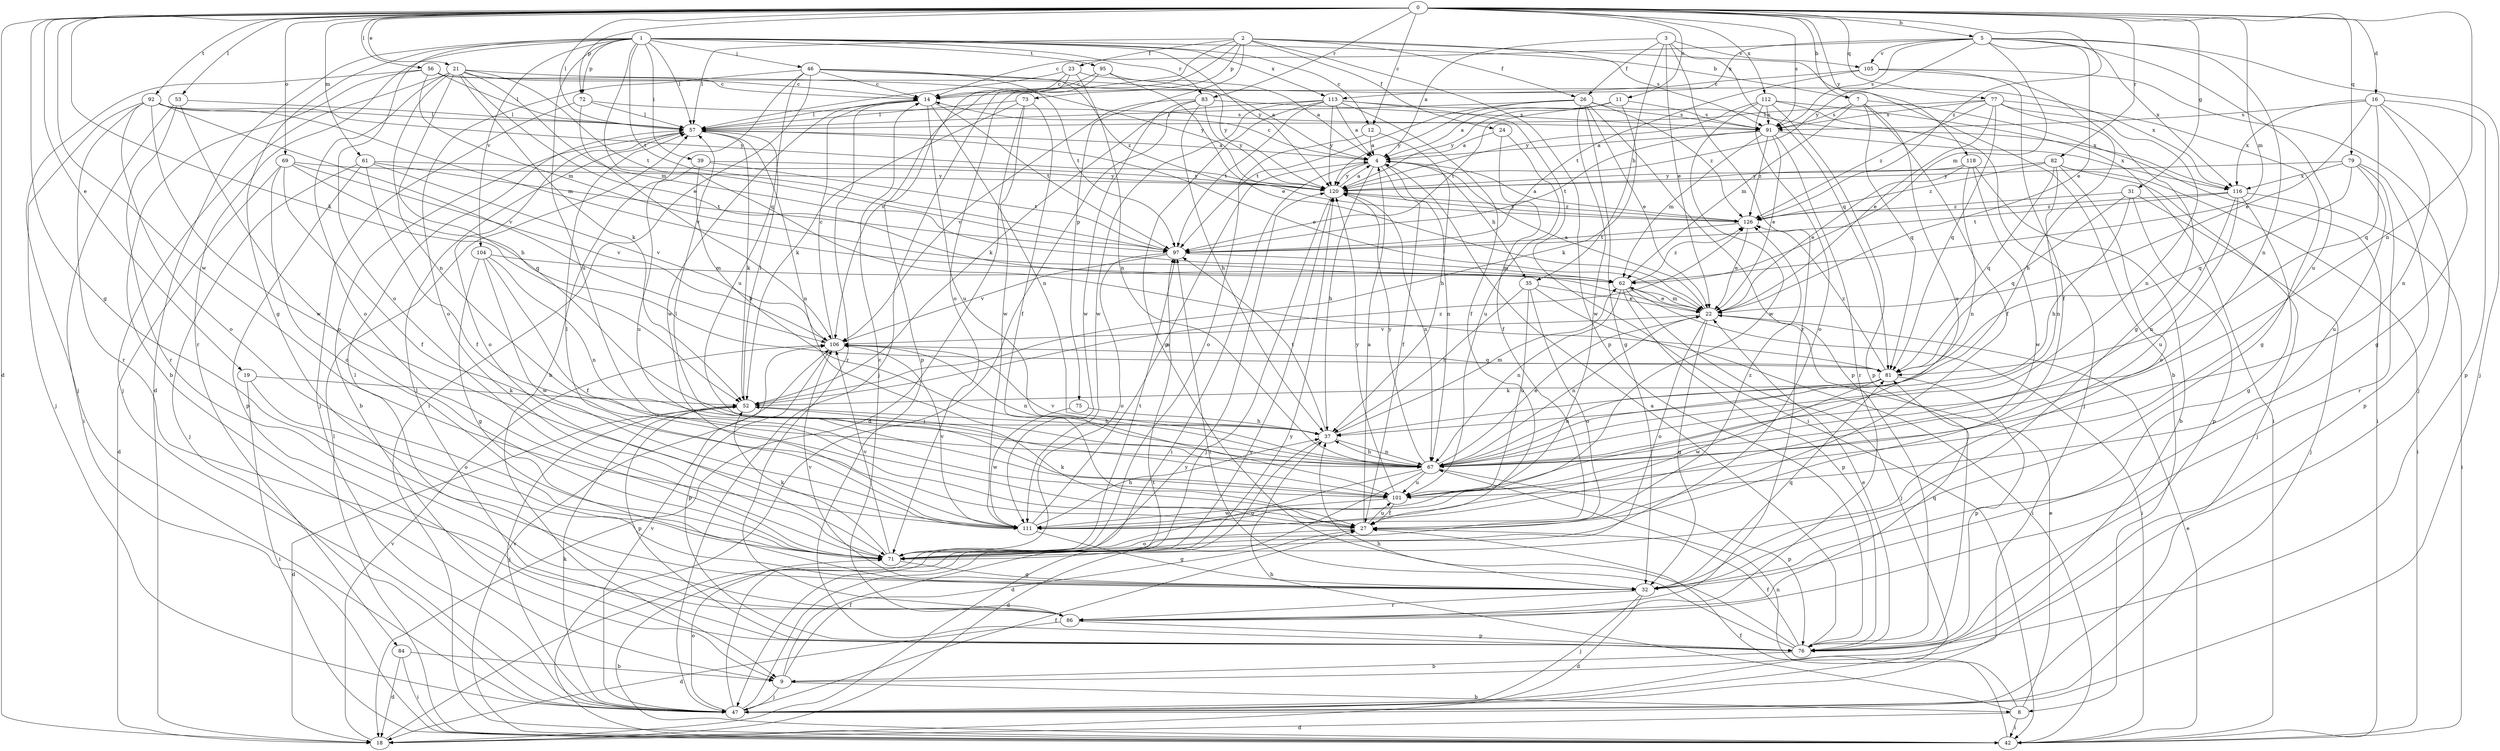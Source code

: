 strict digraph  {
0;
1;
2;
3;
4;
5;
7;
8;
9;
11;
12;
14;
16;
18;
19;
21;
22;
23;
24;
26;
27;
31;
32;
35;
37;
39;
42;
46;
47;
52;
53;
56;
57;
61;
62;
67;
69;
71;
72;
73;
75;
76;
77;
79;
81;
82;
83;
84;
86;
91;
92;
95;
97;
101;
104;
105;
106;
111;
112;
113;
116;
118;
120;
126;
0 -> 5  [label=b];
0 -> 7  [label=b];
0 -> 11  [label=c];
0 -> 12  [label=c];
0 -> 16  [label=d];
0 -> 18  [label=d];
0 -> 19  [label=e];
0 -> 21  [label=e];
0 -> 31  [label=g];
0 -> 32  [label=g];
0 -> 52  [label=k];
0 -> 53  [label=l];
0 -> 56  [label=l];
0 -> 57  [label=l];
0 -> 61  [label=m];
0 -> 62  [label=m];
0 -> 67  [label=n];
0 -> 69  [label=o];
0 -> 72  [label=p];
0 -> 77  [label=q];
0 -> 79  [label=q];
0 -> 82  [label=r];
0 -> 83  [label=r];
0 -> 91  [label=s];
0 -> 92  [label=t];
0 -> 111  [label=w];
0 -> 112  [label=x];
0 -> 118  [label=y];
0 -> 126  [label=z];
1 -> 7  [label=b];
1 -> 12  [label=c];
1 -> 18  [label=d];
1 -> 32  [label=g];
1 -> 39  [label=i];
1 -> 46  [label=j];
1 -> 57  [label=l];
1 -> 71  [label=o];
1 -> 72  [label=p];
1 -> 81  [label=q];
1 -> 83  [label=r];
1 -> 84  [label=r];
1 -> 95  [label=t];
1 -> 97  [label=t];
1 -> 101  [label=u];
1 -> 104  [label=v];
1 -> 113  [label=x];
1 -> 120  [label=y];
2 -> 8  [label=b];
2 -> 23  [label=f];
2 -> 24  [label=f];
2 -> 26  [label=f];
2 -> 47  [label=j];
2 -> 57  [label=l];
2 -> 71  [label=o];
2 -> 73  [label=p];
2 -> 75  [label=p];
2 -> 76  [label=p];
2 -> 91  [label=s];
3 -> 4  [label=a];
3 -> 22  [label=e];
3 -> 26  [label=f];
3 -> 35  [label=h];
3 -> 81  [label=q];
3 -> 86  [label=r];
3 -> 105  [label=v];
4 -> 14  [label=c];
4 -> 27  [label=f];
4 -> 35  [label=h];
4 -> 37  [label=h];
4 -> 42  [label=i];
4 -> 67  [label=n];
4 -> 120  [label=y];
5 -> 14  [label=c];
5 -> 22  [label=e];
5 -> 47  [label=j];
5 -> 62  [label=m];
5 -> 67  [label=n];
5 -> 91  [label=s];
5 -> 101  [label=u];
5 -> 105  [label=v];
5 -> 113  [label=x];
5 -> 116  [label=x];
5 -> 120  [label=y];
7 -> 27  [label=f];
7 -> 42  [label=i];
7 -> 62  [label=m];
7 -> 81  [label=q];
7 -> 91  [label=s];
7 -> 101  [label=u];
8 -> 18  [label=d];
8 -> 22  [label=e];
8 -> 37  [label=h];
8 -> 42  [label=i];
8 -> 67  [label=n];
9 -> 8  [label=b];
9 -> 27  [label=f];
9 -> 47  [label=j];
9 -> 120  [label=y];
11 -> 4  [label=a];
11 -> 52  [label=k];
11 -> 91  [label=s];
11 -> 97  [label=t];
11 -> 120  [label=y];
12 -> 4  [label=a];
12 -> 37  [label=h];
12 -> 71  [label=o];
14 -> 57  [label=l];
14 -> 67  [label=n];
14 -> 86  [label=r];
14 -> 97  [label=t];
14 -> 101  [label=u];
14 -> 111  [label=w];
16 -> 22  [label=e];
16 -> 32  [label=g];
16 -> 67  [label=n];
16 -> 76  [label=p];
16 -> 81  [label=q];
16 -> 91  [label=s];
16 -> 116  [label=x];
18 -> 106  [label=v];
18 -> 120  [label=y];
19 -> 42  [label=i];
19 -> 52  [label=k];
19 -> 71  [label=o];
21 -> 14  [label=c];
21 -> 22  [label=e];
21 -> 37  [label=h];
21 -> 47  [label=j];
21 -> 52  [label=k];
21 -> 62  [label=m];
21 -> 67  [label=n];
21 -> 71  [label=o];
21 -> 97  [label=t];
21 -> 120  [label=y];
22 -> 4  [label=a];
22 -> 32  [label=g];
22 -> 62  [label=m];
22 -> 67  [label=n];
22 -> 71  [label=o];
22 -> 106  [label=v];
23 -> 14  [label=c];
23 -> 57  [label=l];
23 -> 67  [label=n];
23 -> 106  [label=v];
23 -> 120  [label=y];
24 -> 4  [label=a];
24 -> 27  [label=f];
24 -> 101  [label=u];
26 -> 22  [label=e];
26 -> 32  [label=g];
26 -> 57  [label=l];
26 -> 76  [label=p];
26 -> 97  [label=t];
26 -> 111  [label=w];
26 -> 116  [label=x];
26 -> 120  [label=y];
26 -> 126  [label=z];
27 -> 4  [label=a];
27 -> 52  [label=k];
27 -> 71  [label=o];
27 -> 101  [label=u];
27 -> 126  [label=z];
31 -> 37  [label=h];
31 -> 47  [label=j];
31 -> 76  [label=p];
31 -> 81  [label=q];
31 -> 126  [label=z];
32 -> 18  [label=d];
32 -> 47  [label=j];
32 -> 81  [label=q];
32 -> 86  [label=r];
32 -> 106  [label=v];
35 -> 22  [label=e];
35 -> 37  [label=h];
35 -> 42  [label=i];
35 -> 71  [label=o];
35 -> 101  [label=u];
37 -> 18  [label=d];
37 -> 62  [label=m];
37 -> 67  [label=n];
37 -> 97  [label=t];
39 -> 37  [label=h];
39 -> 97  [label=t];
39 -> 101  [label=u];
39 -> 120  [label=y];
42 -> 22  [label=e];
42 -> 27  [label=f];
42 -> 57  [label=l];
42 -> 106  [label=v];
46 -> 4  [label=a];
46 -> 9  [label=b];
46 -> 14  [label=c];
46 -> 42  [label=i];
46 -> 71  [label=o];
46 -> 97  [label=t];
46 -> 101  [label=u];
46 -> 126  [label=z];
47 -> 27  [label=f];
47 -> 52  [label=k];
47 -> 71  [label=o];
47 -> 97  [label=t];
47 -> 106  [label=v];
47 -> 120  [label=y];
52 -> 18  [label=d];
52 -> 37  [label=h];
52 -> 47  [label=j];
52 -> 57  [label=l];
52 -> 76  [label=p];
52 -> 126  [label=z];
53 -> 42  [label=i];
53 -> 57  [label=l];
53 -> 71  [label=o];
53 -> 86  [label=r];
56 -> 9  [label=b];
56 -> 14  [label=c];
56 -> 47  [label=j];
56 -> 57  [label=l];
56 -> 62  [label=m];
56 -> 116  [label=x];
57 -> 4  [label=a];
57 -> 9  [label=b];
57 -> 22  [label=e];
57 -> 52  [label=k];
57 -> 67  [label=n];
57 -> 71  [label=o];
61 -> 27  [label=f];
61 -> 47  [label=j];
61 -> 76  [label=p];
61 -> 97  [label=t];
61 -> 106  [label=v];
61 -> 120  [label=y];
62 -> 22  [label=e];
62 -> 42  [label=i];
62 -> 47  [label=j];
62 -> 67  [label=n];
62 -> 76  [label=p];
62 -> 126  [label=z];
67 -> 18  [label=d];
67 -> 22  [label=e];
67 -> 37  [label=h];
67 -> 71  [label=o];
67 -> 76  [label=p];
67 -> 101  [label=u];
67 -> 106  [label=v];
67 -> 120  [label=y];
69 -> 18  [label=d];
69 -> 27  [label=f];
69 -> 71  [label=o];
69 -> 81  [label=q];
69 -> 106  [label=v];
69 -> 120  [label=y];
71 -> 32  [label=g];
71 -> 52  [label=k];
71 -> 97  [label=t];
71 -> 106  [label=v];
72 -> 47  [label=j];
72 -> 57  [label=l];
72 -> 91  [label=s];
72 -> 106  [label=v];
73 -> 18  [label=d];
73 -> 27  [label=f];
73 -> 52  [label=k];
73 -> 57  [label=l];
73 -> 111  [label=w];
75 -> 37  [label=h];
75 -> 111  [label=w];
76 -> 4  [label=a];
76 -> 9  [label=b];
76 -> 22  [label=e];
76 -> 27  [label=f];
76 -> 37  [label=h];
76 -> 57  [label=l];
76 -> 97  [label=t];
77 -> 22  [label=e];
77 -> 32  [label=g];
77 -> 37  [label=h];
77 -> 57  [label=l];
77 -> 67  [label=n];
77 -> 81  [label=q];
77 -> 91  [label=s];
77 -> 126  [label=z];
79 -> 76  [label=p];
79 -> 81  [label=q];
79 -> 86  [label=r];
79 -> 101  [label=u];
79 -> 116  [label=x];
79 -> 120  [label=y];
81 -> 52  [label=k];
81 -> 67  [label=n];
81 -> 76  [label=p];
81 -> 111  [label=w];
81 -> 126  [label=z];
82 -> 42  [label=i];
82 -> 47  [label=j];
82 -> 67  [label=n];
82 -> 71  [label=o];
82 -> 81  [label=q];
82 -> 120  [label=y];
82 -> 126  [label=z];
83 -> 37  [label=h];
83 -> 42  [label=i];
83 -> 91  [label=s];
83 -> 106  [label=v];
83 -> 111  [label=w];
83 -> 120  [label=y];
84 -> 9  [label=b];
84 -> 18  [label=d];
84 -> 42  [label=i];
86 -> 14  [label=c];
86 -> 18  [label=d];
86 -> 57  [label=l];
86 -> 76  [label=p];
86 -> 81  [label=q];
91 -> 4  [label=a];
91 -> 22  [label=e];
91 -> 62  [label=m];
91 -> 86  [label=r];
91 -> 97  [label=t];
91 -> 116  [label=x];
91 -> 126  [label=z];
92 -> 47  [label=j];
92 -> 57  [label=l];
92 -> 62  [label=m];
92 -> 71  [label=o];
92 -> 86  [label=r];
92 -> 106  [label=v];
92 -> 111  [label=w];
92 -> 120  [label=y];
95 -> 4  [label=a];
95 -> 14  [label=c];
95 -> 22  [label=e];
95 -> 76  [label=p];
97 -> 62  [label=m];
97 -> 71  [label=o];
97 -> 106  [label=v];
101 -> 27  [label=f];
101 -> 57  [label=l];
101 -> 111  [label=w];
101 -> 120  [label=y];
104 -> 27  [label=f];
104 -> 32  [label=g];
104 -> 62  [label=m];
104 -> 67  [label=n];
104 -> 111  [label=w];
105 -> 14  [label=c];
105 -> 27  [label=f];
105 -> 32  [label=g];
105 -> 47  [label=j];
105 -> 97  [label=t];
106 -> 14  [label=c];
106 -> 67  [label=n];
106 -> 76  [label=p];
106 -> 81  [label=q];
111 -> 4  [label=a];
111 -> 32  [label=g];
111 -> 37  [label=h];
111 -> 57  [label=l];
111 -> 106  [label=v];
112 -> 42  [label=i];
112 -> 47  [label=j];
112 -> 71  [label=o];
112 -> 76  [label=p];
112 -> 91  [label=s];
112 -> 111  [label=w];
112 -> 120  [label=y];
113 -> 4  [label=a];
113 -> 27  [label=f];
113 -> 32  [label=g];
113 -> 42  [label=i];
113 -> 52  [label=k];
113 -> 91  [label=s];
113 -> 97  [label=t];
113 -> 111  [label=w];
113 -> 120  [label=y];
116 -> 32  [label=g];
116 -> 42  [label=i];
116 -> 67  [label=n];
116 -> 97  [label=t];
116 -> 101  [label=u];
116 -> 126  [label=z];
118 -> 9  [label=b];
118 -> 22  [label=e];
118 -> 67  [label=n];
118 -> 111  [label=w];
118 -> 120  [label=y];
120 -> 4  [label=a];
120 -> 47  [label=j];
120 -> 67  [label=n];
120 -> 126  [label=z];
126 -> 4  [label=a];
126 -> 22  [label=e];
126 -> 97  [label=t];
126 -> 120  [label=y];
}
